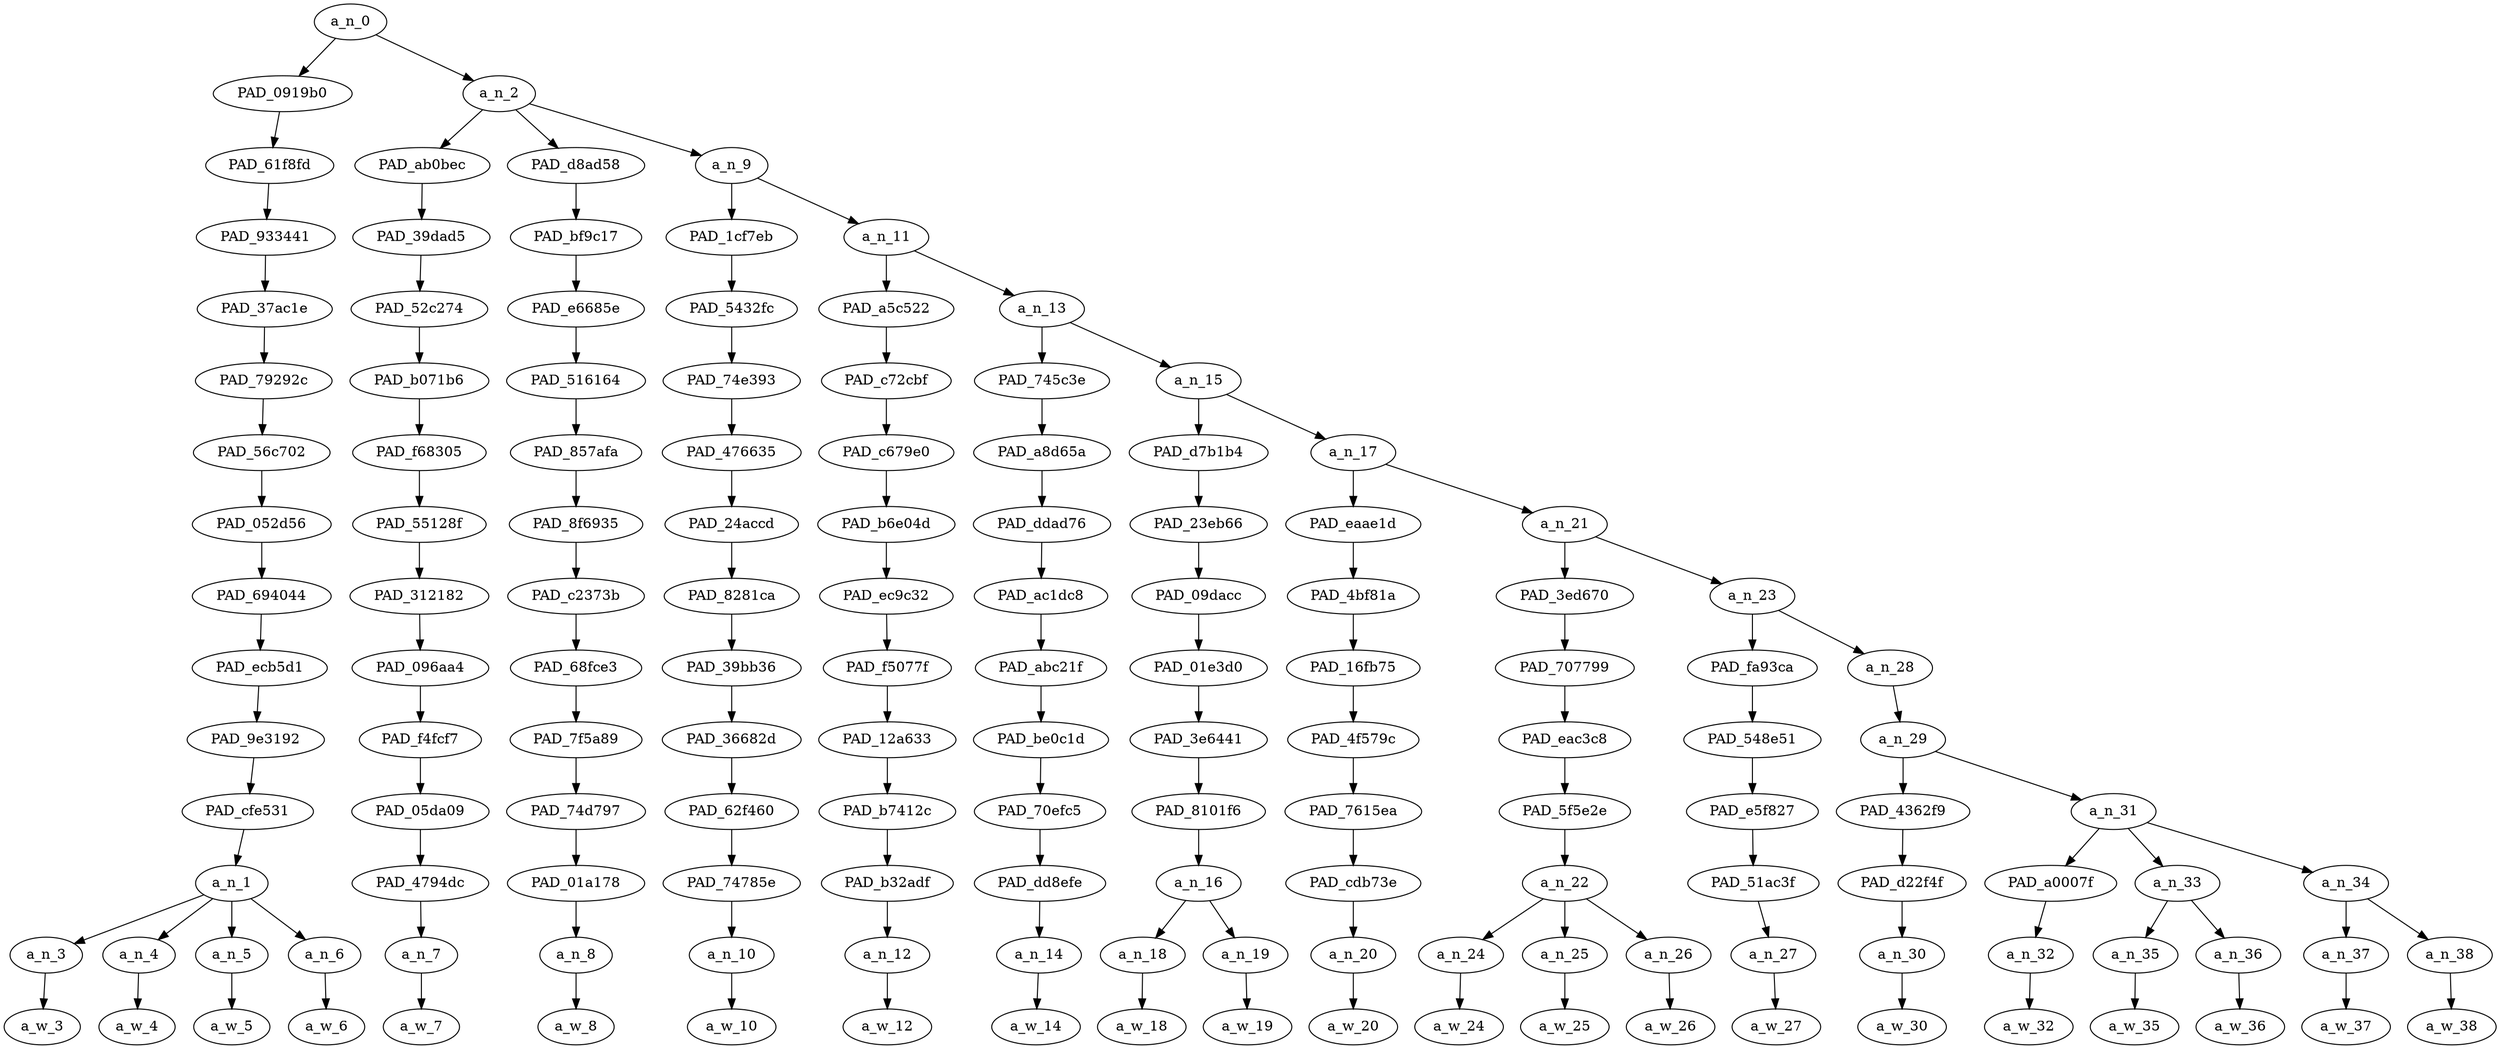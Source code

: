 strict digraph "" {
	a_n_0	[div_dir=1,
		index=0,
		level=14,
		pos="3.4405381944444446,14!",
		text_span="[0, 1, 2, 3, 4, 5, 6, 7, 8, 9, 10, 11, 12, 13, 14, 15, 16, 17, 18, 19, 20, 21]",
		value=1.00000001];
	PAD_0919b0	[div_dir=1,
		index=0,
		level=13,
		pos="1.5,13!",
		text_span="[0, 1, 2, 3]",
		value=0.28675860];
	a_n_0 -> PAD_0919b0;
	a_n_2	[div_dir=1,
		index=1,
		level=13,
		pos="5.381076388888889,13!",
		text_span="[4, 5, 6, 7, 8, 9, 10, 11, 12, 13, 14, 15, 16, 17, 18, 19, 20, 21]",
		value=0.71298603];
	a_n_0 -> a_n_2;
	PAD_61f8fd	[div_dir=1,
		index=0,
		level=12,
		pos="1.5,12!",
		text_span="[0, 1, 2, 3]",
		value=0.28675860];
	PAD_0919b0 -> PAD_61f8fd;
	PAD_933441	[div_dir=1,
		index=0,
		level=11,
		pos="1.5,11!",
		text_span="[0, 1, 2, 3]",
		value=0.28675860];
	PAD_61f8fd -> PAD_933441;
	PAD_37ac1e	[div_dir=1,
		index=0,
		level=10,
		pos="1.5,10!",
		text_span="[0, 1, 2, 3]",
		value=0.28675860];
	PAD_933441 -> PAD_37ac1e;
	PAD_79292c	[div_dir=1,
		index=0,
		level=9,
		pos="1.5,9!",
		text_span="[0, 1, 2, 3]",
		value=0.28675860];
	PAD_37ac1e -> PAD_79292c;
	PAD_56c702	[div_dir=1,
		index=0,
		level=8,
		pos="1.5,8!",
		text_span="[0, 1, 2, 3]",
		value=0.28675860];
	PAD_79292c -> PAD_56c702;
	PAD_052d56	[div_dir=1,
		index=0,
		level=7,
		pos="1.5,7!",
		text_span="[0, 1, 2, 3]",
		value=0.28675860];
	PAD_56c702 -> PAD_052d56;
	PAD_694044	[div_dir=1,
		index=0,
		level=6,
		pos="1.5,6!",
		text_span="[0, 1, 2, 3]",
		value=0.28675860];
	PAD_052d56 -> PAD_694044;
	PAD_ecb5d1	[div_dir=1,
		index=0,
		level=5,
		pos="1.5,5!",
		text_span="[0, 1, 2, 3]",
		value=0.28675860];
	PAD_694044 -> PAD_ecb5d1;
	PAD_9e3192	[div_dir=1,
		index=0,
		level=4,
		pos="1.5,4!",
		text_span="[0, 1, 2, 3]",
		value=0.28675860];
	PAD_ecb5d1 -> PAD_9e3192;
	PAD_cfe531	[div_dir=1,
		index=0,
		level=3,
		pos="1.5,3!",
		text_span="[0, 1, 2, 3]",
		value=0.28675860];
	PAD_9e3192 -> PAD_cfe531;
	a_n_1	[div_dir=1,
		index=0,
		level=2,
		pos="1.5,2!",
		text_span="[0, 1, 2, 3]",
		value=0.28675860];
	PAD_cfe531 -> a_n_1;
	a_n_3	[div_dir=1,
		index=0,
		level=1,
		pos="0.0,1!",
		text_span="[0]",
		value=0.07190215];
	a_n_1 -> a_n_3;
	a_n_4	[div_dir=1,
		index=1,
		level=1,
		pos="1.0,1!",
		text_span="[1]",
		value=0.05897979];
	a_n_1 -> a_n_4;
	a_n_5	[div_dir=1,
		index=2,
		level=1,
		pos="2.0,1!",
		text_span="[2]",
		value=0.07627029];
	a_n_1 -> a_n_5;
	a_n_6	[div_dir=1,
		index=3,
		level=1,
		pos="3.0,1!",
		text_span="[3]",
		value=0.07903572];
	a_n_1 -> a_n_6;
	a_w_3	[div_dir=0,
		index=0,
		level=0,
		pos="0,0!",
		text_span="[0]",
		value="<user>"];
	a_n_3 -> a_w_3;
	a_w_4	[div_dir=0,
		index=1,
		level=0,
		pos="1,0!",
		text_span="[1]",
		value="<user>1"];
	a_n_4 -> a_w_4;
	a_w_5	[div_dir=0,
		index=2,
		level=0,
		pos="2,0!",
		text_span="[2]",
		value="<user>2"];
	a_n_5 -> a_w_5;
	a_w_6	[div_dir=0,
		index=3,
		level=0,
		pos="3,0!",
		text_span="[3]",
		value="<user>3"];
	a_n_6 -> a_w_6;
	PAD_ab0bec	[div_dir=1,
		index=1,
		level=12,
		pos="4.0,12!",
		text_span="[4]",
		value=0.03026374];
	a_n_2 -> PAD_ab0bec;
	PAD_d8ad58	[div_dir=1,
		index=2,
		level=12,
		pos="5.0,12!",
		text_span="[5]",
		value=0.02387839];
	a_n_2 -> PAD_d8ad58;
	a_n_9	[div_dir=1,
		index=3,
		level=12,
		pos="7.143229166666667,12!",
		text_span="[6, 7, 8, 9, 10, 11, 12, 13, 14, 15, 16, 17, 18, 19, 20, 21]",
		value=0.65867530];
	a_n_2 -> a_n_9;
	PAD_39dad5	[div_dir=1,
		index=1,
		level=11,
		pos="4.0,11!",
		text_span="[4]",
		value=0.03026374];
	PAD_ab0bec -> PAD_39dad5;
	PAD_52c274	[div_dir=1,
		index=1,
		level=10,
		pos="4.0,10!",
		text_span="[4]",
		value=0.03026374];
	PAD_39dad5 -> PAD_52c274;
	PAD_b071b6	[div_dir=1,
		index=1,
		level=9,
		pos="4.0,9!",
		text_span="[4]",
		value=0.03026374];
	PAD_52c274 -> PAD_b071b6;
	PAD_f68305	[div_dir=1,
		index=1,
		level=8,
		pos="4.0,8!",
		text_span="[4]",
		value=0.03026374];
	PAD_b071b6 -> PAD_f68305;
	PAD_55128f	[div_dir=1,
		index=1,
		level=7,
		pos="4.0,7!",
		text_span="[4]",
		value=0.03026374];
	PAD_f68305 -> PAD_55128f;
	PAD_312182	[div_dir=1,
		index=1,
		level=6,
		pos="4.0,6!",
		text_span="[4]",
		value=0.03026374];
	PAD_55128f -> PAD_312182;
	PAD_096aa4	[div_dir=1,
		index=1,
		level=5,
		pos="4.0,5!",
		text_span="[4]",
		value=0.03026374];
	PAD_312182 -> PAD_096aa4;
	PAD_f4fcf7	[div_dir=1,
		index=1,
		level=4,
		pos="4.0,4!",
		text_span="[4]",
		value=0.03026374];
	PAD_096aa4 -> PAD_f4fcf7;
	PAD_05da09	[div_dir=1,
		index=1,
		level=3,
		pos="4.0,3!",
		text_span="[4]",
		value=0.03026374];
	PAD_f4fcf7 -> PAD_05da09;
	PAD_4794dc	[div_dir=1,
		index=1,
		level=2,
		pos="4.0,2!",
		text_span="[4]",
		value=0.03026374];
	PAD_05da09 -> PAD_4794dc;
	a_n_7	[div_dir=1,
		index=4,
		level=1,
		pos="4.0,1!",
		text_span="[4]",
		value=0.03026374];
	PAD_4794dc -> a_n_7;
	a_w_7	[div_dir=0,
		index=4,
		level=0,
		pos="4,0!",
		text_span="[4]",
		value=as];
	a_n_7 -> a_w_7;
	PAD_bf9c17	[div_dir=1,
		index=2,
		level=11,
		pos="5.0,11!",
		text_span="[5]",
		value=0.02387839];
	PAD_d8ad58 -> PAD_bf9c17;
	PAD_e6685e	[div_dir=1,
		index=2,
		level=10,
		pos="5.0,10!",
		text_span="[5]",
		value=0.02387839];
	PAD_bf9c17 -> PAD_e6685e;
	PAD_516164	[div_dir=1,
		index=2,
		level=9,
		pos="5.0,9!",
		text_span="[5]",
		value=0.02387839];
	PAD_e6685e -> PAD_516164;
	PAD_857afa	[div_dir=1,
		index=2,
		level=8,
		pos="5.0,8!",
		text_span="[5]",
		value=0.02387839];
	PAD_516164 -> PAD_857afa;
	PAD_8f6935	[div_dir=1,
		index=2,
		level=7,
		pos="5.0,7!",
		text_span="[5]",
		value=0.02387839];
	PAD_857afa -> PAD_8f6935;
	PAD_c2373b	[div_dir=1,
		index=2,
		level=6,
		pos="5.0,6!",
		text_span="[5]",
		value=0.02387839];
	PAD_8f6935 -> PAD_c2373b;
	PAD_68fce3	[div_dir=1,
		index=2,
		level=5,
		pos="5.0,5!",
		text_span="[5]",
		value=0.02387839];
	PAD_c2373b -> PAD_68fce3;
	PAD_7f5a89	[div_dir=1,
		index=2,
		level=4,
		pos="5.0,4!",
		text_span="[5]",
		value=0.02387839];
	PAD_68fce3 -> PAD_7f5a89;
	PAD_74d797	[div_dir=1,
		index=2,
		level=3,
		pos="5.0,3!",
		text_span="[5]",
		value=0.02387839];
	PAD_7f5a89 -> PAD_74d797;
	PAD_01a178	[div_dir=1,
		index=2,
		level=2,
		pos="5.0,2!",
		text_span="[5]",
		value=0.02387839];
	PAD_74d797 -> PAD_01a178;
	a_n_8	[div_dir=1,
		index=5,
		level=1,
		pos="5.0,1!",
		text_span="[5]",
		value=0.02387839];
	PAD_01a178 -> a_n_8;
	a_w_8	[div_dir=0,
		index=5,
		level=0,
		pos="5,0!",
		text_span="[5]",
		value=if];
	a_n_8 -> a_w_8;
	PAD_1cf7eb	[div_dir=1,
		index=3,
		level=11,
		pos="6.0,11!",
		text_span="[6]",
		value=0.02466297];
	a_n_9 -> PAD_1cf7eb;
	a_n_11	[div_dir=1,
		index=4,
		level=11,
		pos="8.286458333333334,11!",
		text_span="[7, 8, 9, 10, 11, 12, 13, 14, 15, 16, 17, 18, 19, 20, 21]",
		value=0.63385968];
	a_n_9 -> a_n_11;
	PAD_5432fc	[div_dir=1,
		index=3,
		level=10,
		pos="6.0,10!",
		text_span="[6]",
		value=0.02466297];
	PAD_1cf7eb -> PAD_5432fc;
	PAD_74e393	[div_dir=1,
		index=3,
		level=9,
		pos="6.0,9!",
		text_span="[6]",
		value=0.02466297];
	PAD_5432fc -> PAD_74e393;
	PAD_476635	[div_dir=1,
		index=3,
		level=8,
		pos="6.0,8!",
		text_span="[6]",
		value=0.02466297];
	PAD_74e393 -> PAD_476635;
	PAD_24accd	[div_dir=1,
		index=3,
		level=7,
		pos="6.0,7!",
		text_span="[6]",
		value=0.02466297];
	PAD_476635 -> PAD_24accd;
	PAD_8281ca	[div_dir=1,
		index=3,
		level=6,
		pos="6.0,6!",
		text_span="[6]",
		value=0.02466297];
	PAD_24accd -> PAD_8281ca;
	PAD_39bb36	[div_dir=1,
		index=3,
		level=5,
		pos="6.0,5!",
		text_span="[6]",
		value=0.02466297];
	PAD_8281ca -> PAD_39bb36;
	PAD_36682d	[div_dir=1,
		index=3,
		level=4,
		pos="6.0,4!",
		text_span="[6]",
		value=0.02466297];
	PAD_39bb36 -> PAD_36682d;
	PAD_62f460	[div_dir=1,
		index=3,
		level=3,
		pos="6.0,3!",
		text_span="[6]",
		value=0.02466297];
	PAD_36682d -> PAD_62f460;
	PAD_74785e	[div_dir=1,
		index=3,
		level=2,
		pos="6.0,2!",
		text_span="[6]",
		value=0.02466297];
	PAD_62f460 -> PAD_74785e;
	a_n_10	[div_dir=1,
		index=6,
		level=1,
		pos="6.0,1!",
		text_span="[6]",
		value=0.02466297];
	PAD_74785e -> a_n_10;
	a_w_10	[div_dir=0,
		index=6,
		level=0,
		pos="6,0!",
		text_span="[6]",
		value=he];
	a_n_10 -> a_w_10;
	PAD_a5c522	[div_dir=-1,
		index=4,
		level=10,
		pos="7.0,10!",
		text_span="[7]",
		value=0.03432216];
	a_n_11 -> PAD_a5c522;
	a_n_13	[div_dir=1,
		index=5,
		level=10,
		pos="9.572916666666668,10!",
		text_span="[8, 9, 10, 11, 12, 13, 14, 15, 16, 17, 18, 19, 20, 21]",
		value=0.59942420];
	a_n_11 -> a_n_13;
	PAD_c72cbf	[div_dir=-1,
		index=4,
		level=9,
		pos="7.0,9!",
		text_span="[7]",
		value=0.03432216];
	PAD_a5c522 -> PAD_c72cbf;
	PAD_c679e0	[div_dir=-1,
		index=4,
		level=8,
		pos="7.0,8!",
		text_span="[7]",
		value=0.03432216];
	PAD_c72cbf -> PAD_c679e0;
	PAD_b6e04d	[div_dir=-1,
		index=4,
		level=7,
		pos="7.0,7!",
		text_span="[7]",
		value=0.03432216];
	PAD_c679e0 -> PAD_b6e04d;
	PAD_ec9c32	[div_dir=-1,
		index=4,
		level=6,
		pos="7.0,6!",
		text_span="[7]",
		value=0.03432216];
	PAD_b6e04d -> PAD_ec9c32;
	PAD_f5077f	[div_dir=-1,
		index=4,
		level=5,
		pos="7.0,5!",
		text_span="[7]",
		value=0.03432216];
	PAD_ec9c32 -> PAD_f5077f;
	PAD_12a633	[div_dir=-1,
		index=4,
		level=4,
		pos="7.0,4!",
		text_span="[7]",
		value=0.03432216];
	PAD_f5077f -> PAD_12a633;
	PAD_b7412c	[div_dir=-1,
		index=4,
		level=3,
		pos="7.0,3!",
		text_span="[7]",
		value=0.03432216];
	PAD_12a633 -> PAD_b7412c;
	PAD_b32adf	[div_dir=-1,
		index=4,
		level=2,
		pos="7.0,2!",
		text_span="[7]",
		value=0.03432216];
	PAD_b7412c -> PAD_b32adf;
	a_n_12	[div_dir=-1,
		index=7,
		level=1,
		pos="7.0,1!",
		text_span="[7]",
		value=0.03432216];
	PAD_b32adf -> a_n_12;
	a_w_12	[div_dir=0,
		index=7,
		level=0,
		pos="7,0!",
		text_span="[7]",
		value=afraid];
	a_n_12 -> a_w_12;
	PAD_745c3e	[div_dir=-1,
		index=5,
		level=9,
		pos="8.0,9!",
		text_span="[8]",
		value=0.02262984];
	a_n_13 -> PAD_745c3e;
	a_n_15	[div_dir=1,
		index=6,
		level=9,
		pos="11.145833333333334,9!",
		text_span="[9, 10, 11, 12, 13, 14, 15, 16, 17, 18, 19, 20, 21]",
		value=0.57665306];
	a_n_13 -> a_n_15;
	PAD_a8d65a	[div_dir=-1,
		index=5,
		level=8,
		pos="8.0,8!",
		text_span="[8]",
		value=0.02262984];
	PAD_745c3e -> PAD_a8d65a;
	PAD_ddad76	[div_dir=-1,
		index=5,
		level=7,
		pos="8.0,7!",
		text_span="[8]",
		value=0.02262984];
	PAD_a8d65a -> PAD_ddad76;
	PAD_ac1dc8	[div_dir=-1,
		index=5,
		level=6,
		pos="8.0,6!",
		text_span="[8]",
		value=0.02262984];
	PAD_ddad76 -> PAD_ac1dc8;
	PAD_abc21f	[div_dir=-1,
		index=5,
		level=5,
		pos="8.0,5!",
		text_span="[8]",
		value=0.02262984];
	PAD_ac1dc8 -> PAD_abc21f;
	PAD_be0c1d	[div_dir=-1,
		index=5,
		level=4,
		pos="8.0,4!",
		text_span="[8]",
		value=0.02262984];
	PAD_abc21f -> PAD_be0c1d;
	PAD_70efc5	[div_dir=-1,
		index=5,
		level=3,
		pos="8.0,3!",
		text_span="[8]",
		value=0.02262984];
	PAD_be0c1d -> PAD_70efc5;
	PAD_dd8efe	[div_dir=-1,
		index=5,
		level=2,
		pos="8.0,2!",
		text_span="[8]",
		value=0.02262984];
	PAD_70efc5 -> PAD_dd8efe;
	a_n_14	[div_dir=-1,
		index=8,
		level=1,
		pos="8.0,1!",
		text_span="[8]",
		value=0.02262984];
	PAD_dd8efe -> a_n_14;
	a_w_14	[div_dir=0,
		index=8,
		level=0,
		pos="8,0!",
		text_span="[8]",
		value=of];
	a_n_14 -> a_w_14;
	PAD_d7b1b4	[div_dir=-1,
		index=6,
		level=8,
		pos="9.5,8!",
		text_span="[9, 10]",
		value=0.05298295];
	a_n_15 -> PAD_d7b1b4;
	a_n_17	[div_dir=1,
		index=7,
		level=8,
		pos="12.791666666666668,8!",
		text_span="[11, 12, 13, 14, 15, 16, 17, 18, 19, 20, 21]",
		value=0.52350680];
	a_n_15 -> a_n_17;
	PAD_23eb66	[div_dir=-1,
		index=6,
		level=7,
		pos="9.5,7!",
		text_span="[9, 10]",
		value=0.05298295];
	PAD_d7b1b4 -> PAD_23eb66;
	PAD_09dacc	[div_dir=-1,
		index=6,
		level=6,
		pos="9.5,6!",
		text_span="[9, 10]",
		value=0.05298295];
	PAD_23eb66 -> PAD_09dacc;
	PAD_01e3d0	[div_dir=-1,
		index=6,
		level=5,
		pos="9.5,5!",
		text_span="[9, 10]",
		value=0.05298295];
	PAD_09dacc -> PAD_01e3d0;
	PAD_3e6441	[div_dir=-1,
		index=6,
		level=4,
		pos="9.5,4!",
		text_span="[9, 10]",
		value=0.05298295];
	PAD_01e3d0 -> PAD_3e6441;
	PAD_8101f6	[div_dir=-1,
		index=6,
		level=3,
		pos="9.5,3!",
		text_span="[9, 10]",
		value=0.05298295];
	PAD_3e6441 -> PAD_8101f6;
	a_n_16	[div_dir=-1,
		index=6,
		level=2,
		pos="9.5,2!",
		text_span="[9, 10]",
		value=0.05298295];
	PAD_8101f6 -> a_n_16;
	a_n_18	[div_dir=1,
		index=9,
		level=1,
		pos="9.0,1!",
		text_span="[9]",
		value=0.02183029];
	a_n_16 -> a_n_18;
	a_n_19	[div_dir=-1,
		index=10,
		level=1,
		pos="10.0,1!",
		text_span="[10]",
		value=0.03113361];
	a_n_16 -> a_n_19;
	a_w_18	[div_dir=0,
		index=9,
		level=0,
		pos="9,0!",
		text_span="[9]",
		value=a];
	a_n_18 -> a_w_18;
	a_w_19	[div_dir=0,
		index=10,
		level=0,
		pos="10,0!",
		text_span="[10]",
		value=bunch];
	a_n_19 -> a_w_19;
	PAD_eaae1d	[div_dir=-1,
		index=7,
		level=7,
		pos="11.0,7!",
		text_span="[11]",
		value=0.02738653];
	a_n_17 -> PAD_eaae1d;
	a_n_21	[div_dir=1,
		index=8,
		level=7,
		pos="14.583333333333334,7!",
		text_span="[12, 13, 14, 15, 16, 17, 18, 19, 20, 21]",
		value=0.49593777];
	a_n_17 -> a_n_21;
	PAD_4bf81a	[div_dir=-1,
		index=7,
		level=6,
		pos="11.0,6!",
		text_span="[11]",
		value=0.02738653];
	PAD_eaae1d -> PAD_4bf81a;
	PAD_16fb75	[div_dir=-1,
		index=7,
		level=5,
		pos="11.0,5!",
		text_span="[11]",
		value=0.02738653];
	PAD_4bf81a -> PAD_16fb75;
	PAD_4f579c	[div_dir=-1,
		index=7,
		level=4,
		pos="11.0,4!",
		text_span="[11]",
		value=0.02738653];
	PAD_16fb75 -> PAD_4f579c;
	PAD_7615ea	[div_dir=-1,
		index=7,
		level=3,
		pos="11.0,3!",
		text_span="[11]",
		value=0.02738653];
	PAD_4f579c -> PAD_7615ea;
	PAD_cdb73e	[div_dir=-1,
		index=7,
		level=2,
		pos="11.0,2!",
		text_span="[11]",
		value=0.02738653];
	PAD_7615ea -> PAD_cdb73e;
	a_n_20	[div_dir=-1,
		index=11,
		level=1,
		pos="11.0,1!",
		text_span="[11]",
		value=0.02738653];
	PAD_cdb73e -> a_n_20;
	a_w_20	[div_dir=0,
		index=11,
		level=0,
		pos="11,0!",
		text_span="[11]",
		value=of1];
	a_n_20 -> a_w_20;
	PAD_3ed670	[div_dir=1,
		index=8,
		level=6,
		pos="13.0,6!",
		text_span="[12, 13, 14]",
		value=0.20237962];
	a_n_21 -> PAD_3ed670;
	a_n_23	[div_dir=1,
		index=9,
		level=6,
		pos="16.166666666666668,6!",
		text_span="[15, 16, 17, 18, 19, 20, 21]",
		value=0.29332160];
	a_n_21 -> a_n_23;
	PAD_707799	[div_dir=1,
		index=8,
		level=5,
		pos="13.0,5!",
		text_span="[12, 13, 14]",
		value=0.20237962];
	PAD_3ed670 -> PAD_707799;
	PAD_eac3c8	[div_dir=1,
		index=8,
		level=4,
		pos="13.0,4!",
		text_span="[12, 13, 14]",
		value=0.20237962];
	PAD_707799 -> PAD_eac3c8;
	PAD_5f5e2e	[div_dir=1,
		index=8,
		level=3,
		pos="13.0,3!",
		text_span="[12, 13, 14]",
		value=0.20237962];
	PAD_eac3c8 -> PAD_5f5e2e;
	a_n_22	[div_dir=1,
		index=8,
		level=2,
		pos="13.0,2!",
		text_span="[12, 13, 14]",
		value=0.20237962];
	PAD_5f5e2e -> a_n_22;
	a_n_24	[div_dir=-1,
		index=12,
		level=1,
		pos="12.0,1!",
		text_span="[12]",
		value=0.06570812];
	a_n_22 -> a_n_24;
	a_n_25	[div_dir=1,
		index=13,
		level=1,
		pos="13.0,1!",
		text_span="[13]",
		value=0.07949496];
	a_n_22 -> a_n_25;
	a_n_26	[div_dir=1,
		index=14,
		level=1,
		pos="14.0,1!",
		text_span="[14]",
		value=0.05709893];
	a_n_22 -> a_n_26;
	a_w_24	[div_dir=0,
		index=12,
		level=0,
		pos="12,0!",
		text_span="[12]",
		value=frail];
	a_n_24 -> a_w_24;
	a_w_25	[div_dir=0,
		index=13,
		level=0,
		pos="13,0!",
		text_span="[13]",
		value=white];
	a_n_25 -> a_w_25;
	a_w_26	[div_dir=0,
		index=14,
		level=0,
		pos="14,0!",
		text_span="[14]",
		value=boys];
	a_n_26 -> a_w_26;
	PAD_fa93ca	[div_dir=1,
		index=9,
		level=5,
		pos="15.0,5!",
		text_span="[15]",
		value=0.02814500];
	a_n_23 -> PAD_fa93ca;
	a_n_28	[div_dir=1,
		index=10,
		level=5,
		pos="17.333333333333336,5!",
		text_span="[16, 17, 18, 19, 20, 21]",
		value=0.26494920];
	a_n_23 -> a_n_28;
	PAD_548e51	[div_dir=1,
		index=9,
		level=4,
		pos="15.0,4!",
		text_span="[15]",
		value=0.02814500];
	PAD_fa93ca -> PAD_548e51;
	PAD_e5f827	[div_dir=1,
		index=9,
		level=3,
		pos="15.0,3!",
		text_span="[15]",
		value=0.02814500];
	PAD_548e51 -> PAD_e5f827;
	PAD_51ac3f	[div_dir=1,
		index=9,
		level=2,
		pos="15.0,2!",
		text_span="[15]",
		value=0.02814500];
	PAD_e5f827 -> PAD_51ac3f;
	a_n_27	[div_dir=1,
		index=15,
		level=1,
		pos="15.0,1!",
		text_span="[15]",
		value=0.02814500];
	PAD_51ac3f -> a_n_27;
	a_w_27	[div_dir=0,
		index=15,
		level=0,
		pos="15,0!",
		text_span="[15]",
		value=who];
	a_n_27 -> a_w_27;
	a_n_29	[div_dir=1,
		index=10,
		level=4,
		pos="17.333333333333336,4!",
		text_span="[16, 17, 18, 19, 20, 21]",
		value=0.26471884];
	a_n_28 -> a_n_29;
	PAD_4362f9	[div_dir=1,
		index=10,
		level=3,
		pos="16.0,3!",
		text_span="[16]",
		value=0.03360862];
	a_n_29 -> PAD_4362f9;
	a_n_31	[div_dir=1,
		index=11,
		level=3,
		pos="18.666666666666668,3!",
		text_span="[17, 18, 19, 20, 21]",
		value=0.23087987];
	a_n_29 -> a_n_31;
	PAD_d22f4f	[div_dir=1,
		index=10,
		level=2,
		pos="16.0,2!",
		text_span="[16]",
		value=0.03360862];
	PAD_4362f9 -> PAD_d22f4f;
	a_n_30	[div_dir=1,
		index=16,
		level=1,
		pos="16.0,1!",
		text_span="[16]",
		value=0.03360862];
	PAD_d22f4f -> a_n_30;
	a_w_30	[div_dir=0,
		index=16,
		level=0,
		pos="16,0!",
		text_span="[16]",
		value=say];
	a_n_30 -> a_w_30;
	PAD_a0007f	[div_dir=1,
		index=11,
		level=2,
		pos="17.0,2!",
		text_span="[17]",
		value=0.03886133];
	a_n_31 -> PAD_a0007f;
	a_n_33	[div_dir=1,
		index=12,
		level=2,
		pos="18.5,2!",
		text_span="[18, 19]",
		value=0.04673938];
	a_n_31 -> a_n_33;
	a_n_34	[div_dir=1,
		index=13,
		level=2,
		pos="20.5,2!",
		text_span="[20, 21]",
		value=0.14515064];
	a_n_31 -> a_n_34;
	a_n_32	[div_dir=1,
		index=17,
		level=1,
		pos="17.0,1!",
		text_span="[17]",
		value=0.03886133];
	PAD_a0007f -> a_n_32;
	a_w_32	[div_dir=0,
		index=17,
		level=0,
		pos="17,0!",
		text_span="[17]",
		value=mum];
	a_n_32 -> a_w_32;
	a_n_35	[div_dir=1,
		index=18,
		level=1,
		pos="18.0,1!",
		text_span="[18]",
		value=0.02324060];
	a_n_33 -> a_n_35;
	a_n_36	[div_dir=1,
		index=19,
		level=1,
		pos="19.0,1!",
		text_span="[19]",
		value=0.02335337];
	a_n_33 -> a_n_36;
	a_w_35	[div_dir=0,
		index=18,
		level=0,
		pos="18,0!",
		text_span="[18]",
		value=instead];
	a_n_35 -> a_w_35;
	a_w_36	[div_dir=0,
		index=19,
		level=0,
		pos="19,0!",
		text_span="[19]",
		value=of2];
	a_n_36 -> a_w_36;
	a_n_37	[div_dir=-1,
		index=20,
		level=1,
		pos="20.0,1!",
		text_span="[20]",
		value=0.04249775];
	a_n_34 -> a_n_37;
	a_n_38	[div_dir=1,
		index=21,
		level=1,
		pos="21.0,1!",
		text_span="[21]",
		value=0.10260126];
	a_n_34 -> a_n_38;
	a_w_37	[div_dir=0,
		index=20,
		level=0,
		pos="20,0!",
		text_span="[20]",
		value=mom];
	a_n_37 -> a_w_37;
	a_w_38	[div_dir=0,
		index=21,
		level=0,
		pos="21,0!",
		text_span="[21]",
		value=hahaha];
	a_n_38 -> a_w_38;
}
